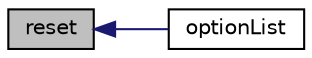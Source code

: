 digraph "reset"
{
  bgcolor="transparent";
  edge [fontname="Helvetica",fontsize="10",labelfontname="Helvetica",labelfontsize="10"];
  node [fontname="Helvetica",fontsize="10",shape=record];
  rankdir="LR";
  Node774 [label="reset",height=0.2,width=0.4,color="black", fillcolor="grey75", style="filled", fontcolor="black"];
  Node774 -> Node775 [dir="back",color="midnightblue",fontsize="10",style="solid",fontname="Helvetica"];
  Node775 [label="optionList",height=0.2,width=0.4,color="black",URL="$a22669.html#a9576dfd4952823da9c567d527de185d7",tooltip="Construct from mesh and dictionary. "];
}
